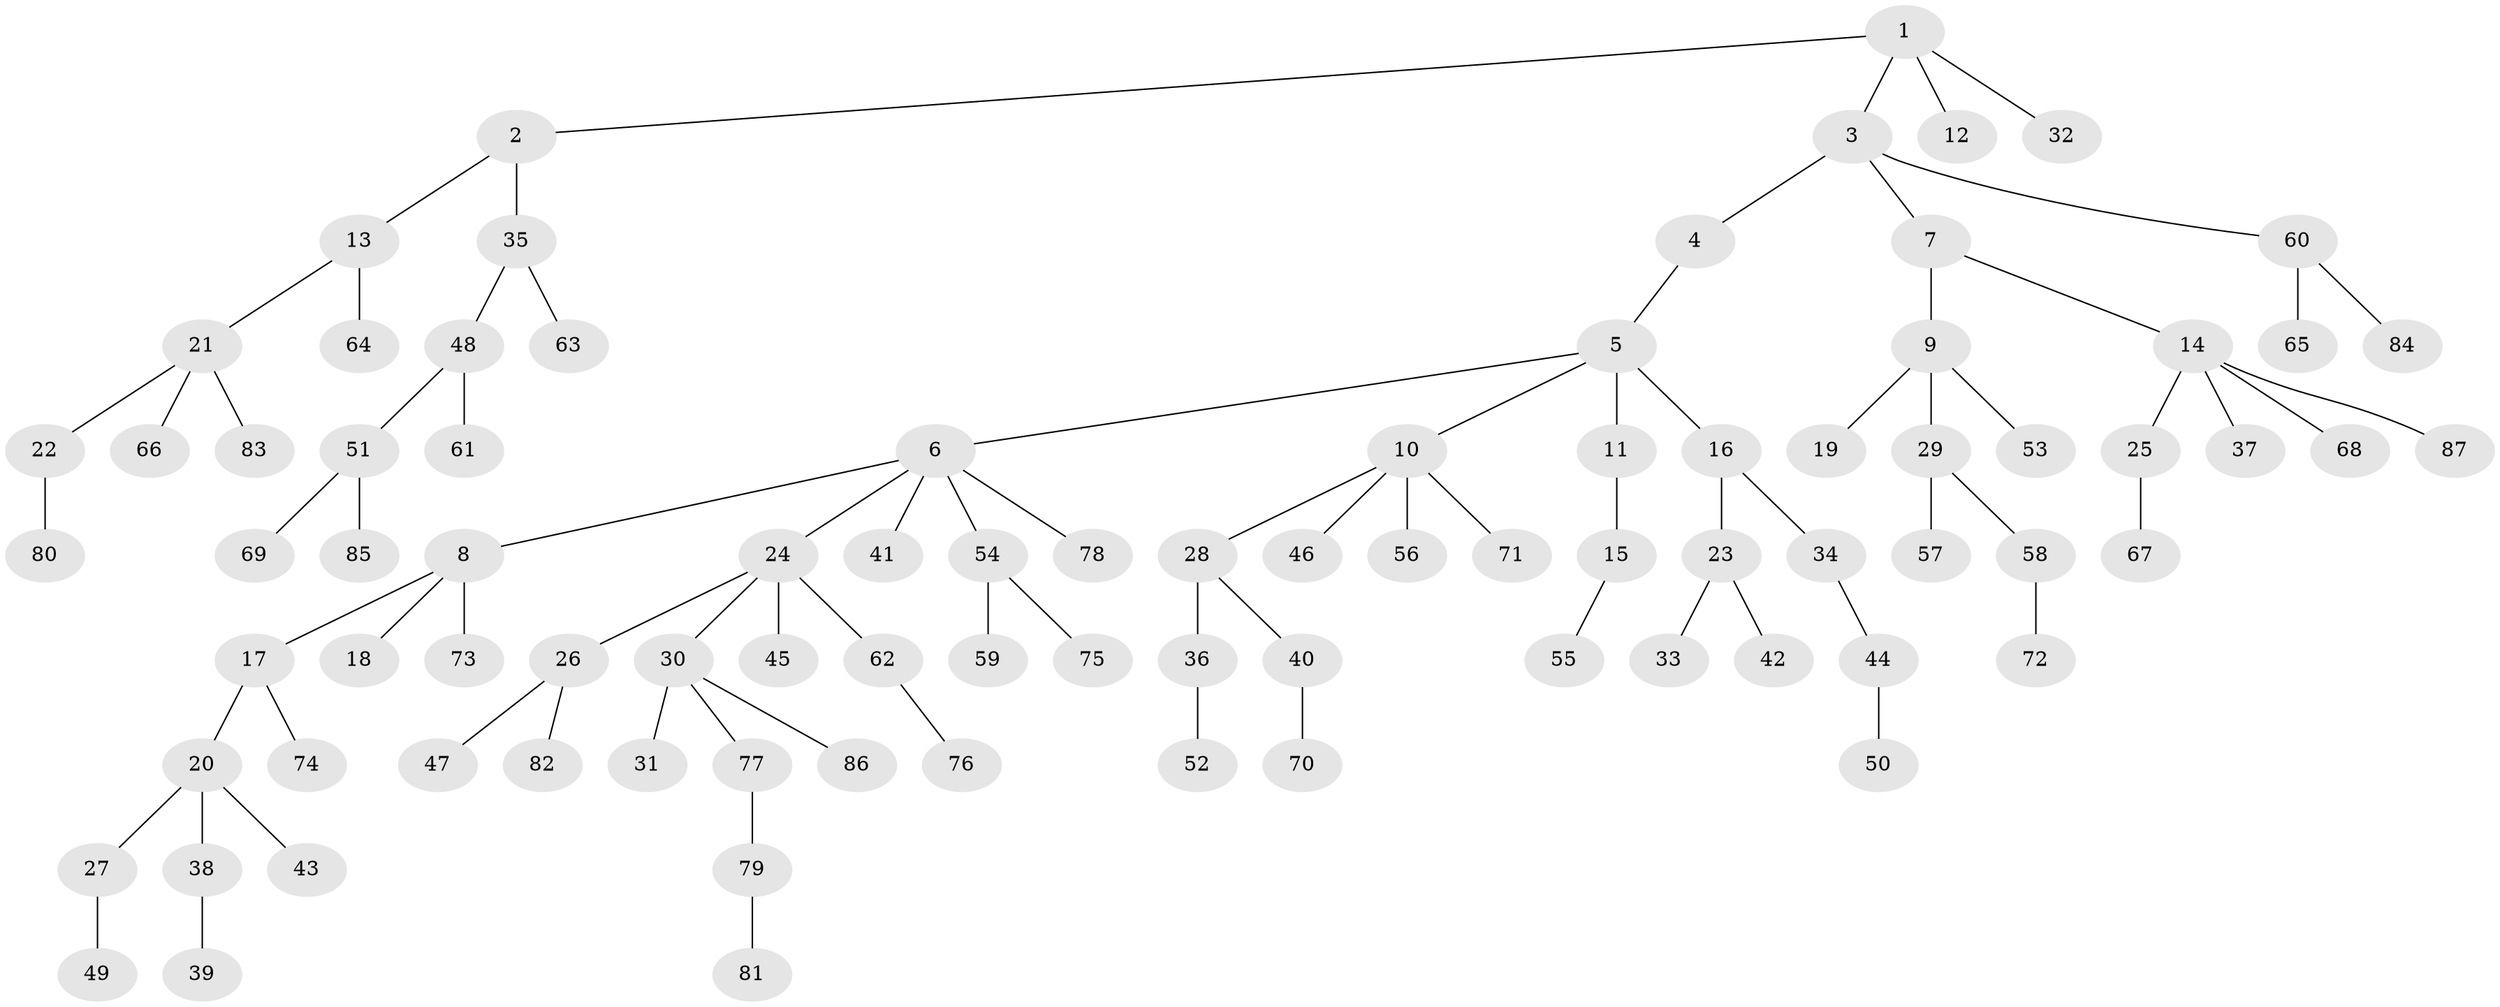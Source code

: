// Generated by graph-tools (version 1.1) at 2025/50/03/09/25 03:50:23]
// undirected, 87 vertices, 86 edges
graph export_dot {
graph [start="1"]
  node [color=gray90,style=filled];
  1;
  2;
  3;
  4;
  5;
  6;
  7;
  8;
  9;
  10;
  11;
  12;
  13;
  14;
  15;
  16;
  17;
  18;
  19;
  20;
  21;
  22;
  23;
  24;
  25;
  26;
  27;
  28;
  29;
  30;
  31;
  32;
  33;
  34;
  35;
  36;
  37;
  38;
  39;
  40;
  41;
  42;
  43;
  44;
  45;
  46;
  47;
  48;
  49;
  50;
  51;
  52;
  53;
  54;
  55;
  56;
  57;
  58;
  59;
  60;
  61;
  62;
  63;
  64;
  65;
  66;
  67;
  68;
  69;
  70;
  71;
  72;
  73;
  74;
  75;
  76;
  77;
  78;
  79;
  80;
  81;
  82;
  83;
  84;
  85;
  86;
  87;
  1 -- 2;
  1 -- 3;
  1 -- 12;
  1 -- 32;
  2 -- 13;
  2 -- 35;
  3 -- 4;
  3 -- 7;
  3 -- 60;
  4 -- 5;
  5 -- 6;
  5 -- 10;
  5 -- 11;
  5 -- 16;
  6 -- 8;
  6 -- 24;
  6 -- 41;
  6 -- 54;
  6 -- 78;
  7 -- 9;
  7 -- 14;
  8 -- 17;
  8 -- 18;
  8 -- 73;
  9 -- 19;
  9 -- 29;
  9 -- 53;
  10 -- 28;
  10 -- 46;
  10 -- 56;
  10 -- 71;
  11 -- 15;
  13 -- 21;
  13 -- 64;
  14 -- 25;
  14 -- 37;
  14 -- 68;
  14 -- 87;
  15 -- 55;
  16 -- 23;
  16 -- 34;
  17 -- 20;
  17 -- 74;
  20 -- 27;
  20 -- 38;
  20 -- 43;
  21 -- 22;
  21 -- 66;
  21 -- 83;
  22 -- 80;
  23 -- 33;
  23 -- 42;
  24 -- 26;
  24 -- 30;
  24 -- 45;
  24 -- 62;
  25 -- 67;
  26 -- 47;
  26 -- 82;
  27 -- 49;
  28 -- 36;
  28 -- 40;
  29 -- 57;
  29 -- 58;
  30 -- 31;
  30 -- 77;
  30 -- 86;
  34 -- 44;
  35 -- 48;
  35 -- 63;
  36 -- 52;
  38 -- 39;
  40 -- 70;
  44 -- 50;
  48 -- 51;
  48 -- 61;
  51 -- 69;
  51 -- 85;
  54 -- 59;
  54 -- 75;
  58 -- 72;
  60 -- 65;
  60 -- 84;
  62 -- 76;
  77 -- 79;
  79 -- 81;
}

